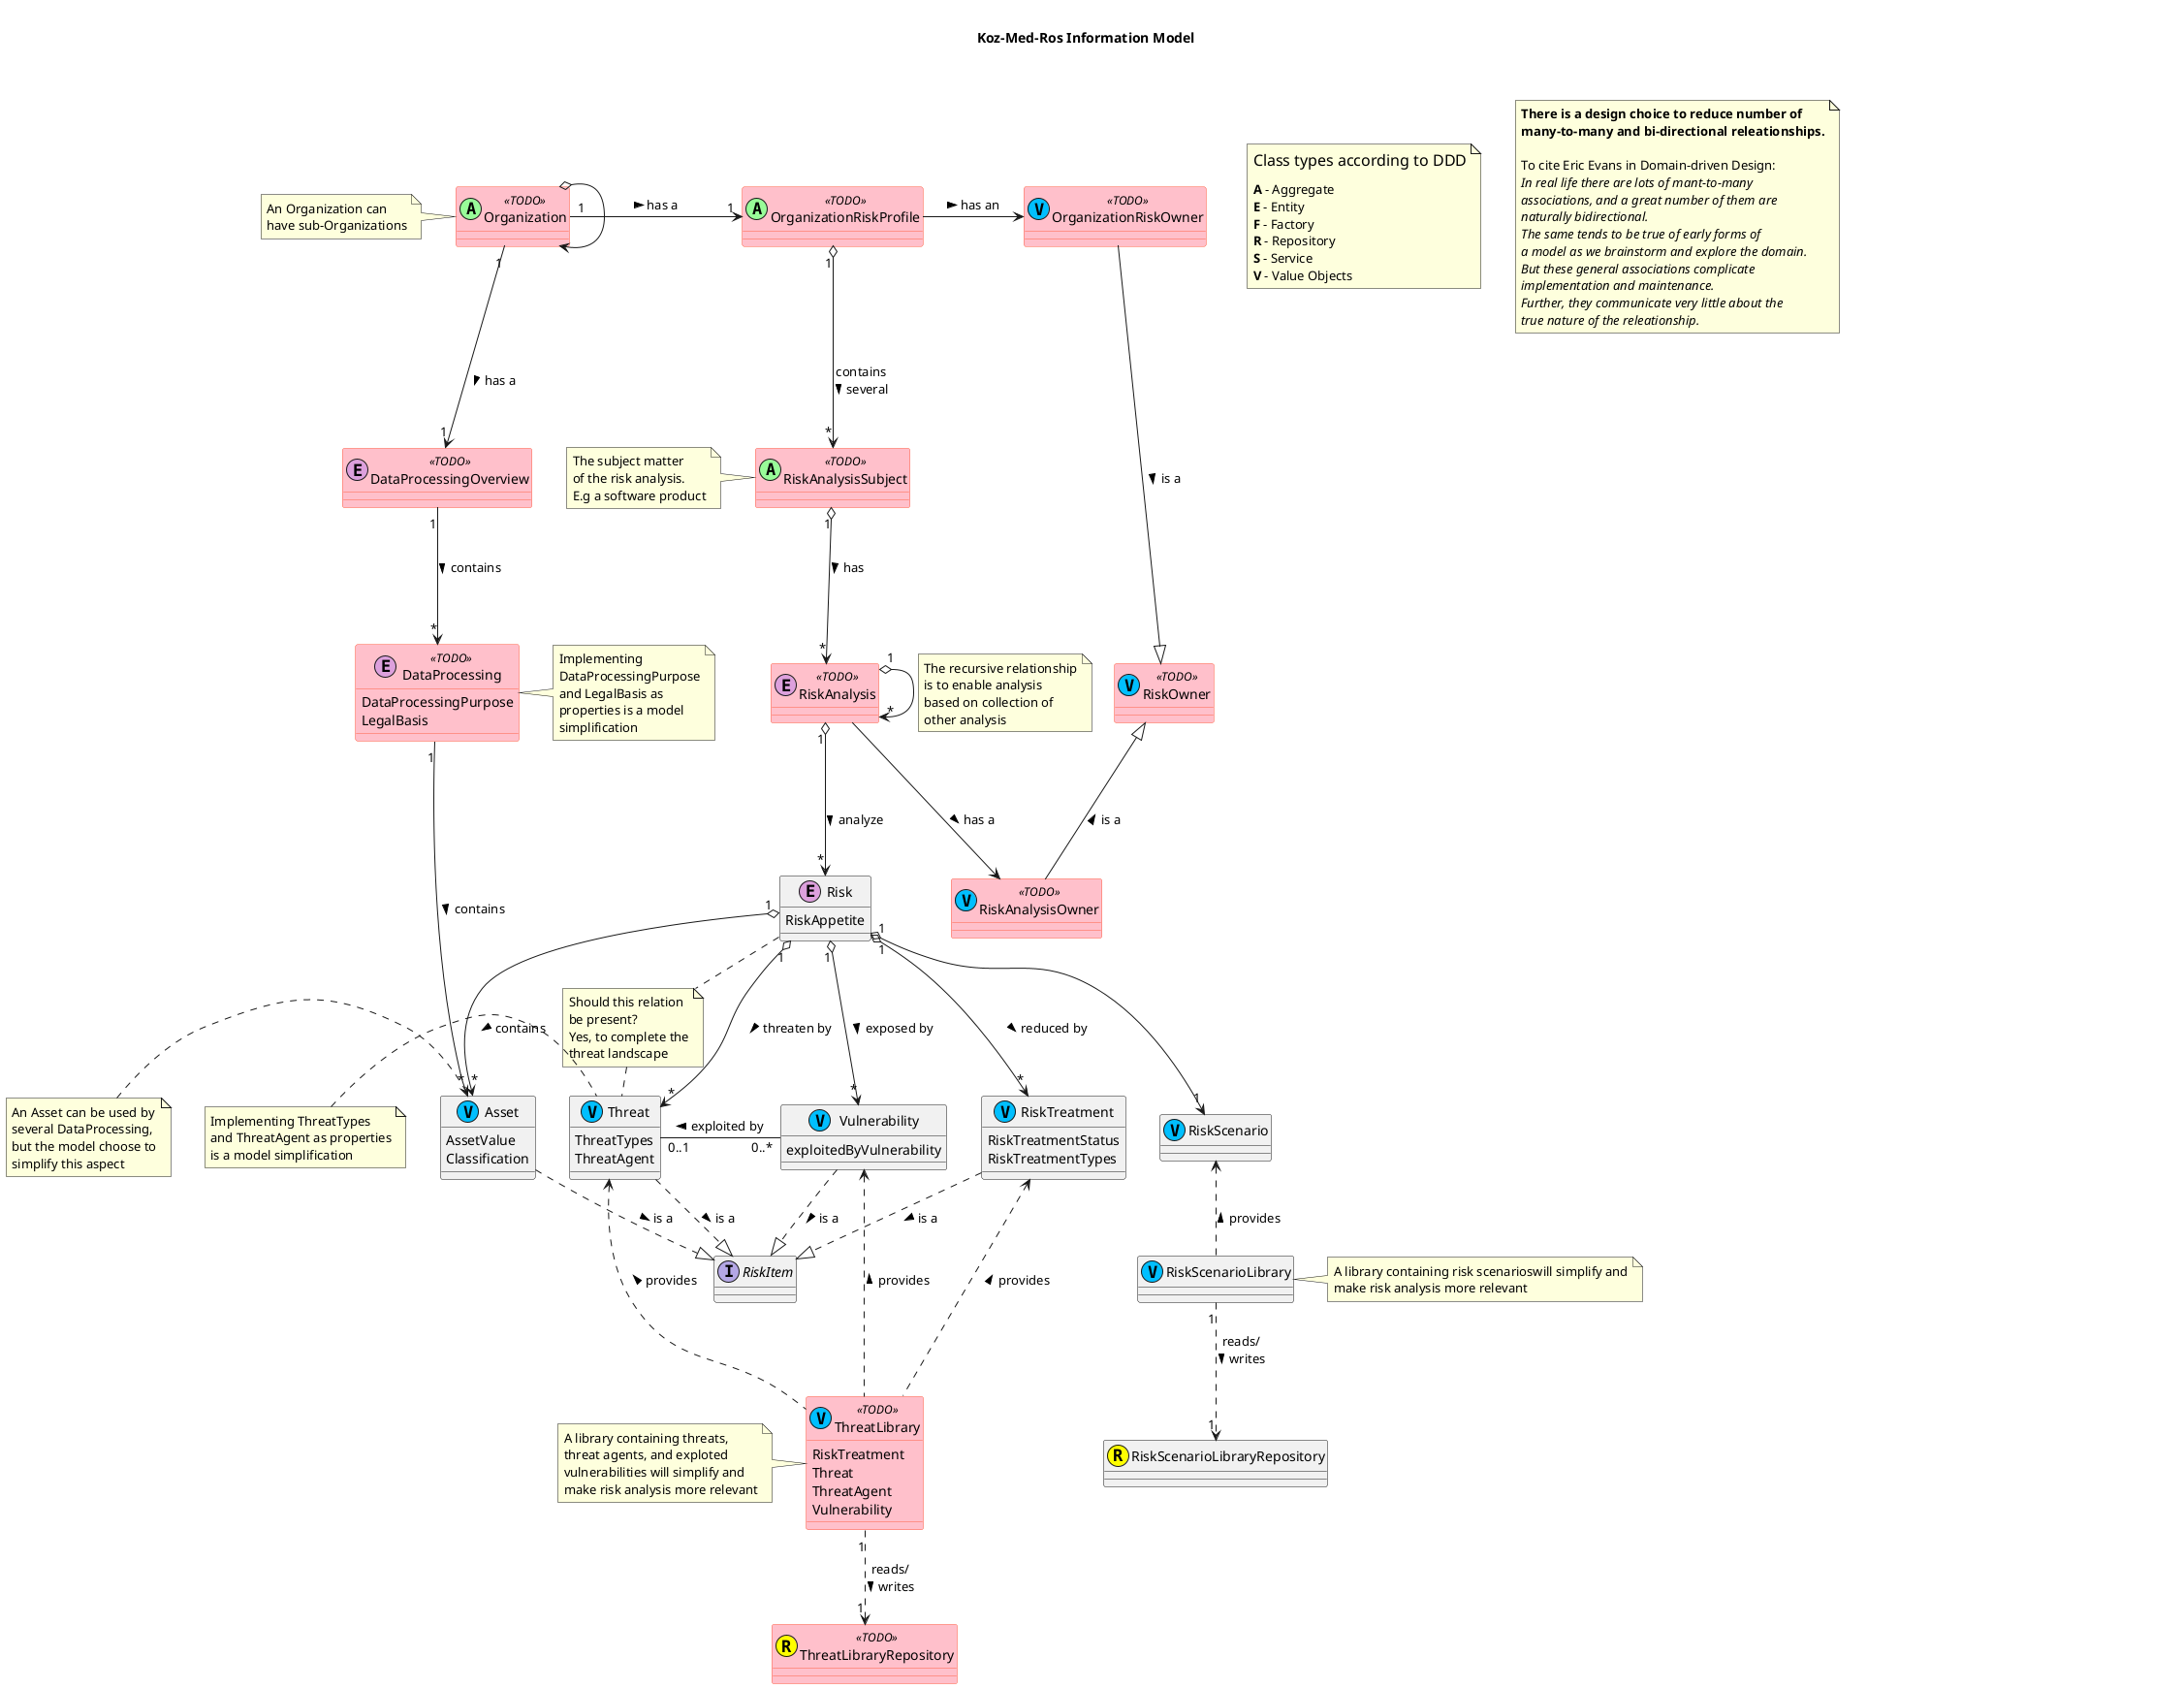 @startuml
title \nKoz-Med-Ros Information Model\n\n
skinparam class {
    BackgroundColor<<TODO>> Pink
    BorderColor<<TODO>> Tomato
}
skinparam stereotypeCBackgroundColor<<TODO>> LightGray

note as N0
    <size:16>Class types according to DDD</size>
    <size:8> </size>
    <b>A</b> - Aggregate
    <b>E</b> - Entity
    <b>F</b> - Factory
    <b>R</b> - Repository
    <b>S</b> - Service
    <b>V</b> - Value Objects
end note
note as N1
    <b>There is a design choice to reduce number of
    <b>many-to-many and bi-directional releationships.

    To cite Eric Evans in Domain-driven Design:
    <i>In real life there are lots of mant-to-many
    <i>associations, and a great number of them are
    <i>naturally bidirectional.
    <i>The same tends to be true of early forms of
    <i>a model as we brainstorm and explore the domain.
    <i>But these general associations complicate
    <i>implementation and maintenance.
    <i>Further, they communicate very little about the
    <i>true nature of the releationship.</i>
end note

class Asset <<(V,DeepSkyBlue)>> {
  AssetValue
  Classification
}
note left of Asset : An Asset can be used by\nseveral DataProcessing,\nbut the model choose to\nsimplify this aspect

class AssetValue <<(V,DeepSkyBlue)>>
hide AssetValue

enum AssetValueTypes {
    CONFIDENCIALITYVALUE
    INTEGRITYVALUE
    AVAILABILITYVALUE
}
hide AssetValueTypes

class DataProcessingOverview <<(E,plum)TODO>>
class DataProcessing <<(E,plum)TODO>>
{
    DataProcessingPurpose
    LegalBasis
}
note right: Implementing\nDataProcessingPurpose\nand LegalBasis as\nproperties is a model\nsimplification

class DataProcessingPurpose <<(V,DeepSkyBlue)TODO>>
hide DataProcessingPurpose
class LegalBasis <<(V,DeepSkyBlue)TODO>>
hide LegalBasis
class Organization <<(A,Palegreen)TODO>>
class OrganizationRiskProfile <<(A,Palegreen)TODO>>
class OrganizationRiskOwner <<(V,DeepSkyBlue)TODO>>
class RiskAnalysisSubject <<(A,Palegreen)TODO>>
note left of RiskAnalysisSubject : The subject matter\nof the risk analysis.\nE.g a software product
class Risk <<(E,plum)>>
{
    RiskAppetite
}
class RiskScenario <<(V,DeepSkyBlue)>>
class RiskScenarioLibrary <<(V,DeepSkyBlue)>>
note right: A library containing risk scenarios\ will simplify and\nmake risk analysis more relevant

class RiskScenarioLibraryRepository <<(R,Yellow)>>
class RiskAnalysis <<(E,plum)TODO>>
class RiskAppetite <<(V,DeepSkyBlue)>>
hide RiskAppetite

class RiskAnalysisOwner <<(V,DeepSkyBlue)TODO>>
class RiskOwner <<(V,DeepSkyBlue)TODO>>
interface RiskItem
class RiskTreatment <<(V,DeepSkyBlue)>> {
    RiskTreatmentStatus
    RiskTreatmentTypes
}
enum RiskTreatmentStatus {
    EXISTING
    PLANNED
    IMPLEMENTED
}
hide RiskTreatmentStatus

enum RiskTreatmentTypes {
    PROBABILITY_RISK_TREATMENT
    CONSEQUENCE_RISK_TREATMENT
}
hide RiskTreatmentTypes

enum SeverityLevels {
    NONE
    INSIGNIFICANT
    LOW
    MODERATE
    HIGH
    EXTREME
    INVALID
}
hide SeverityLevels

class Threat <<(V,DeepSkyBlue)>> {
    ThreatTypes
    ThreatAgent
}
note left: Implementing ThreatTypes\nand ThreatAgent as properties\nis a model simplification

class ThreatLibrary <<(V,DeepSkyBlue)TODO>> {
    RiskTreatment
    Threat
    ThreatAgent
    Vulnerability
}
note left: A library containing threats, \nthreat agents, and exploted\nvulnerabilities will simplify and\nmake risk analysis more relevant

class ThreatLibraryRepository <<(R,YELLOW)TODO>>
class ThreatAgent <<(V,DeepSkyBlue)>>
hide ThreatAgent
enum ThreatAgentType {
    HUMAN
    ENVIRONMENTAL
}
hide ThreatAgentType

enum ThreatTypes {
    DELIBERATE
    ACCIDENTAL
    ENVIRONMENTAL
}
hide ThreatTypes

class Vulnerability <<(V,DeepSkyBlue)>> {
    exploitedByVulnerability
}

'------ Relations --------
Organization "1" -> "1" OrganizationRiskProfile : has a >
Organization o--> Organization
note left of Organization : An Organization can\nhave sub-Organizations

Organization "1" --> "1" DataProcessingOverview : has a >
DataProcessingOverview "1" --> "*" DataProcessing : contains >
DataProcessing "1" --> "*" Asset : contains >

OrganizationRiskProfile "1" o--> "*" RiskAnalysisSubject : contains\nseveral >
RiskAnalysisSubject "1" o--> "*" RiskAnalysis : has >
OrganizationRiskProfile  -> OrganizationRiskOwner : has an >
RiskAnalysis "1" o--> "*" RiskAnalysis
note bottom on link :The recursive relationship\nis to enable analysis\nbased on collection of\nother analysis
RiskAnalysis "1" o--> "*" Risk : analyze >
RiskAnalysis -> RiskAnalysisOwner : has a >
OrganizationRiskOwner ---|> RiskOwner : is a >
RiskOwner <|--  RiskAnalysisOwner :is a <
Risk "1" o--> "*" Asset :contains >
Risk "1" o--> "*" Threat :threaten by >
note as N2
    Should this relation
    be present?
    Yes, to complete the
    threat landscape
end note
Risk . N2
N2 . Threat

Risk "1" o--> "*" Vulnerability :exposed by >
Risk "1" o--> "*" RiskTreatment :reduced by >
Risk "1" o--> "1" RiskScenario
RiskScenario <.. RiskScenarioLibrary : provides <
RiskScenarioLibrary "1" ..> "1" RiskScenarioLibraryRepository : reads/\nwrites >


Asset ..|> RiskItem :is a >
Vulnerability ..|> RiskItem :is a >
RiskTreatment ..|> RiskItem :is a >
Threat ..|> RiskItem :is a >
Threat <... ThreatLibrary : provides <
Vulnerability <... ThreatLibrary : provides <
RiskTreatment <... ThreatLibrary : provides <
ThreatLibrary "1" ..> "1" ThreatLibraryRepository : reads/\nwrites >

Vulnerability "0..*" -left- "0..1" Threat : exploited by >

newpage
title \nKoz-Med-Ros Information Model - Factories and related objects\n\n
skinparam class {
    BackgroundColor<<TODO>> Pink
    BorderColor<<TODO>> Tomato
}
skinparam stereotypeCBackgroundColor<<TODO>> LightGray
class RiskAnalysisFactory <<(F,Gold)>>
class Risk <<(E,plum)>>
class RiskAnalysis <<(E,plum)TODO>>

RiskAnalysisFactory .. RiskAnalysis : creates >
RiskAnalysisFactory .. Risk : populates >



hide empty members
@enduml
